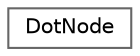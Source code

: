 digraph "Graphical Class Hierarchy"
{
 // INTERACTIVE_SVG=YES
 // LATEX_PDF_SIZE
  bgcolor="transparent";
  edge [fontname=Helvetica,fontsize=10,labelfontname=Helvetica,labelfontsize=10];
  node [fontname=Helvetica,fontsize=10,shape=box,height=0.2,width=0.4];
  rankdir="LR";
  Node0 [label="DotNode",height=0.2,width=0.4,color="grey40", fillcolor="white", style="filled",URL="$dd/d7e/class_dot_node.html",tooltip="A node in a dot graph."];
}
